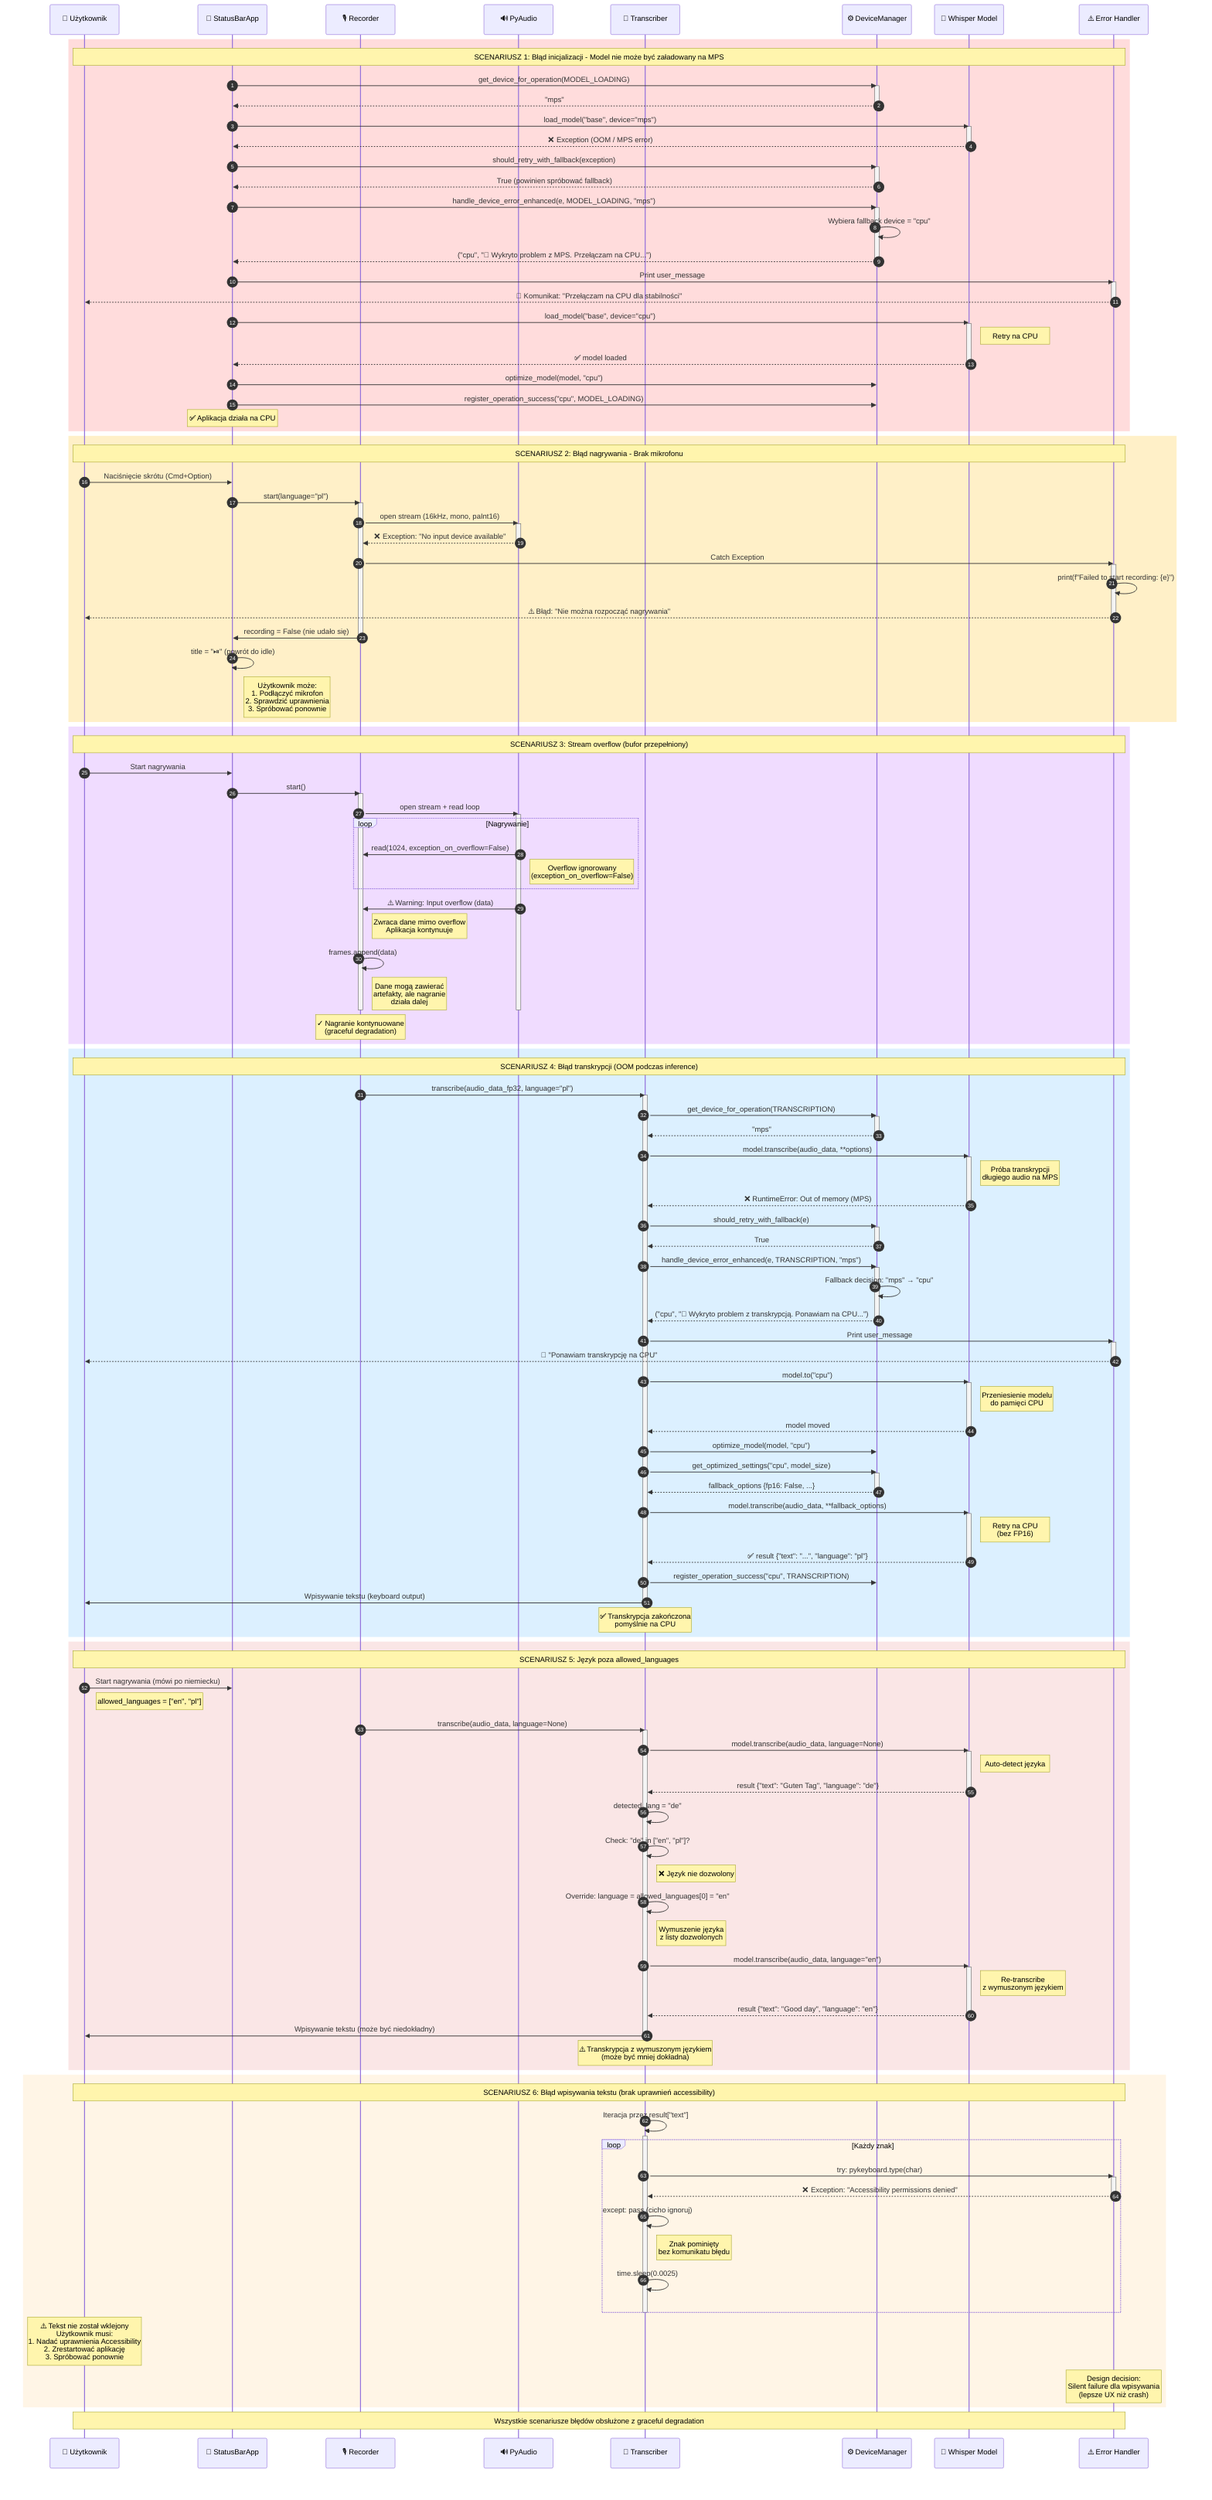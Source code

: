 sequenceDiagram
    autonumber
    
    participant User as 👤 Użytkownik
    participant App as 📱 StatusBarApp
    participant Rec as 🎙️ Recorder
    participant PyA as 🔊 PyAudio
    participant Trans as 🤖 Transcriber
    participant DM as ⚙️ DeviceManager
    participant Whisper as 🧠 Whisper Model
    participant EH as ⚠️ Error Handler
    
    rect rgb(255, 220, 220)
        Note over User,EH: SCENARIUSZ 1: Błąd inicjalizacji - Model nie może być załadowany na MPS
        
        App->>DM: get_device_for_operation(MODEL_LOADING)
        activate DM
        DM-->>App: "mps"
        deactivate DM
        
        App->>Whisper: load_model("base", device="mps")
        activate Whisper
        Whisper-->>App: ❌ Exception (OOM / MPS error)
        deactivate Whisper
        
        App->>DM: should_retry_with_fallback(exception)
        activate DM
        DM-->>App: True (powinien spróbować fallback)
        deactivate DM
        
        App->>DM: handle_device_error_enhanced(e, MODEL_LOADING, "mps")
        activate DM
        DM->>DM: Wybiera fallback device = "cpu"
        DM-->>App: ("cpu", "🔄 Wykryto problem z MPS. Przełączam na CPU...")
        deactivate DM
        
        App->>EH: Print user_message
        activate EH
        EH-->>User: 🔄 Komunikat: "Przełączam na CPU dla stabilności"
        deactivate EH
        
        App->>Whisper: load_model("base", device="cpu")
        activate Whisper
        Note right of Whisper: Retry na CPU
        Whisper-->>App: ✅ model loaded
        deactivate Whisper
        
        App->>DM: optimize_model(model, "cpu")
        App->>DM: register_operation_success("cpu", MODEL_LOADING)
        
        Note over App: ✅ Aplikacja działa na CPU
    end
    
    rect rgb(255, 240, 200)
        Note over User,EH: SCENARIUSZ 2: Błąd nagrywania - Brak mikrofonu
        
        User->>App: Naciśnięcie skrótu (Cmd+Option)
        App->>Rec: start(language="pl")
        activate Rec
        
        Rec->>PyA: open stream (16kHz, mono, paInt16)
        activate PyA
        PyA-->>Rec: ❌ Exception: "No input device available"
        deactivate PyA
        
        Rec->>EH: Catch Exception
        activate EH
        EH->>EH: print(f"Failed to start recording: {e}")
        EH-->>User: ⚠️ Błąd: "Nie można rozpocząć nagrywania"
        deactivate EH
        
        Rec->>App: recording = False (nie udało się)
        deactivate Rec
        
        App->>App: title = "⏯" (powrót do idle)
        Note right of App: Użytkownik może:<br/>1. Podłączyć mikrofon<br/>2. Sprawdzić uprawnienia<br/>3. Spróbować ponownie
    end
    
    rect rgb(240, 220, 255)
        Note over User,EH: SCENARIUSZ 3: Stream overflow (bufor przepełniony)
        
        User->>App: Start nagrywania
        App->>Rec: start()
        activate Rec
        Rec->>PyA: open stream + read loop
        activate PyA
        
        loop Nagrywanie
            PyA->>Rec: read(1024, exception_on_overflow=False)
            Note right of PyA: Overflow ignorowany<br/>(exception_on_overflow=False)
        end
        
        PyA->>Rec: ⚠️ Warning: Input overflow (data)
        Note right of Rec: Zwraca dane mimo overflow<br/>Aplikacja kontynuuje
        
        Rec->>Rec: frames.append(data)
        Note right of Rec: Dane mogą zawierać<br/>artefakty, ale nagranie<br/>działa dalej
        
        deactivate PyA
        deactivate Rec
        Note over Rec: ✓ Nagranie kontynuowane<br/>(graceful degradation)
    end
    
    rect rgb(220, 240, 255)
        Note over User,EH: SCENARIUSZ 4: Błąd transkrypcji (OOM podczas inference)
        
        Rec->>Trans: transcribe(audio_data_fp32, language="pl")
        activate Trans
        
        Trans->>DM: get_device_for_operation(TRANSCRIPTION)
        activate DM
        DM-->>Trans: "mps"
        deactivate DM
        
        Trans->>Whisper: model.transcribe(audio_data, **options)
        activate Whisper
        Note right of Whisper: Próba transkrypcji<br/>długiego audio na MPS
        Whisper-->>Trans: ❌ RuntimeError: Out of memory (MPS)
        deactivate Whisper
        
        Trans->>DM: should_retry_with_fallback(e)
        activate DM
        DM-->>Trans: True
        deactivate DM
        
        Trans->>DM: handle_device_error_enhanced(e, TRANSCRIPTION, "mps")
        activate DM
        DM->>DM: Fallback decision: "mps" → "cpu"
        DM-->>Trans: ("cpu", "🔄 Wykryto problem z transkrypcją. Ponawiam na CPU...")
        deactivate DM
        
        Trans->>EH: Print user_message
        activate EH
        EH-->>User: 🔄 "Ponawiam transkrypcję na CPU"
        deactivate EH
        
        Trans->>Whisper: model.to("cpu")
        activate Whisper
        Note right of Whisper: Przeniesienie modelu<br/>do pamięci CPU
        Whisper-->>Trans: model moved
        deactivate Whisper
        
        Trans->>DM: optimize_model(model, "cpu")
        Trans->>DM: get_optimized_settings("cpu", model_size)
        activate DM
        DM-->>Trans: fallback_options {fp16: False, ...}
        deactivate DM
        
        Trans->>Whisper: model.transcribe(audio_data, **fallback_options)
        activate Whisper
        Note right of Whisper: Retry na CPU<br/>(bez FP16)
        Whisper-->>Trans: ✅ result {"text": "...", "language": "pl"}
        deactivate Whisper
        
        Trans->>DM: register_operation_success("cpu", TRANSCRIPTION)
        
        Trans->>User: Wpisywanie tekstu (keyboard output)
        deactivate Trans
        
        Note over Trans: ✅ Transkrypcja zakończona<br/>pomyślnie na CPU
    end
    
    rect rgb(250, 230, 230)
        Note over User,EH: SCENARIUSZ 5: Język poza allowed_languages
        
        User->>App: Start nagrywania (mówi po niemiecku)
        Note right of User: allowed_languages = ["en", "pl"]
        
        Rec->>Trans: transcribe(audio_data, language=None)
        activate Trans
        
        Trans->>Whisper: model.transcribe(audio_data, language=None)
        activate Whisper
        Note right of Whisper: Auto-detect języka
        Whisper-->>Trans: result {"text": "Guten Tag", "language": "de"}
        deactivate Whisper
        
        Trans->>Trans: detected_lang = "de"
        Trans->>Trans: Check: "de" in ["en", "pl"]?
        Note right of Trans: ❌ Język nie dozwolony
        
        Trans->>Trans: Override: language = allowed_languages[0] = "en"
        Note right of Trans: Wymuszenie języka<br/>z listy dozwolonych
        
        Trans->>Whisper: model.transcribe(audio_data, language="en")
        activate Whisper
        Note right of Whisper: Re-transcribe<br/>z wymuszonym językiem
        Whisper-->>Trans: result {"text": "Good day", "language": "en"}
        deactivate Whisper
        
        Trans->>User: Wpisywanie tekstu (może być niedokładny)
        deactivate Trans
        
        Note over Trans: ⚠️ Transkrypcja z wymuszonym językiem<br/>(może być mniej dokładna)
    end
    
    rect rgb(255, 245, 230)
        Note over User,EH: SCENARIUSZ 6: Błąd wpisywania tekstu (brak uprawnień accessibility)
        
        Trans->>Trans: Iteracja przez result["text"]
        activate Trans
        
        loop Każdy znak
            Trans->>EH: try: pykeyboard.type(char)
            activate EH
            EH-->>Trans: ❌ Exception: "Accessibility permissions denied"
            deactivate EH
            
            Trans->>Trans: except: pass (cicho ignoruj)
            Note right of Trans: Znak pominięty<br/>bez komunikatu błędu
            
            Trans->>Trans: time.sleep(0.0025)
        end
        
        deactivate Trans
        
        Note over User: ⚠️ Tekst nie został wklejony<br/>Użytkownik musi:<br/>1. Nadać uprawnienia Accessibility<br/>2. Zrestartować aplikację<br/>3. Spróbować ponownie
        
        Note over EH: Design decision:<br/>Silent failure dla wpisywania<br/>(lepsze UX niż crash)
    end
    
    Note over User,EH: Wszystkie scenariusze błędów obsłużone z graceful degradation